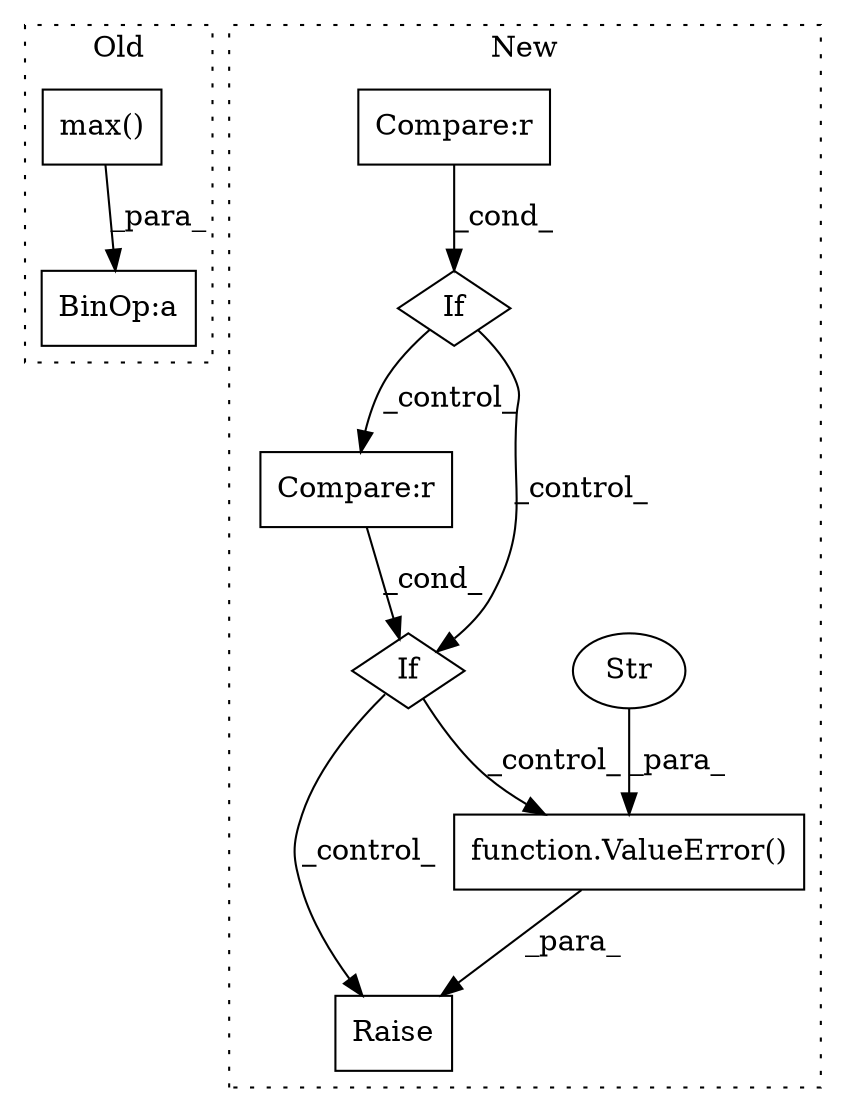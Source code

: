 digraph G {
subgraph cluster0 {
1 [label="max()" a="75" s="3006,3028" l="20,15" shape="box"];
6 [label="BinOp:a" a="82" s="3003" l="3" shape="box"];
label = "Old";
style="dotted";
}
subgraph cluster1 {
2 [label="function.ValueError()" a="75" s="3286,3342" l="11,1" shape="box"];
3 [label="Str" a="66" s="3297" l="45" shape="ellipse"];
4 [label="Raise" a="91" s="3280" l="6" shape="box"];
5 [label="If" a="96" s="2883" l="3" shape="diamond"];
7 [label="Compare:r" a="40" s="3058" l="17" shape="box"];
8 [label="If" a="96" s="3058" l="0" shape="diamond"];
9 [label="Compare:r" a="40" s="2886" l="18" shape="box"];
label = "New";
style="dotted";
}
1 -> 6 [label="_para_"];
2 -> 4 [label="_para_"];
3 -> 2 [label="_para_"];
5 -> 7 [label="_control_"];
5 -> 8 [label="_control_"];
7 -> 8 [label="_cond_"];
8 -> 4 [label="_control_"];
8 -> 2 [label="_control_"];
9 -> 5 [label="_cond_"];
}